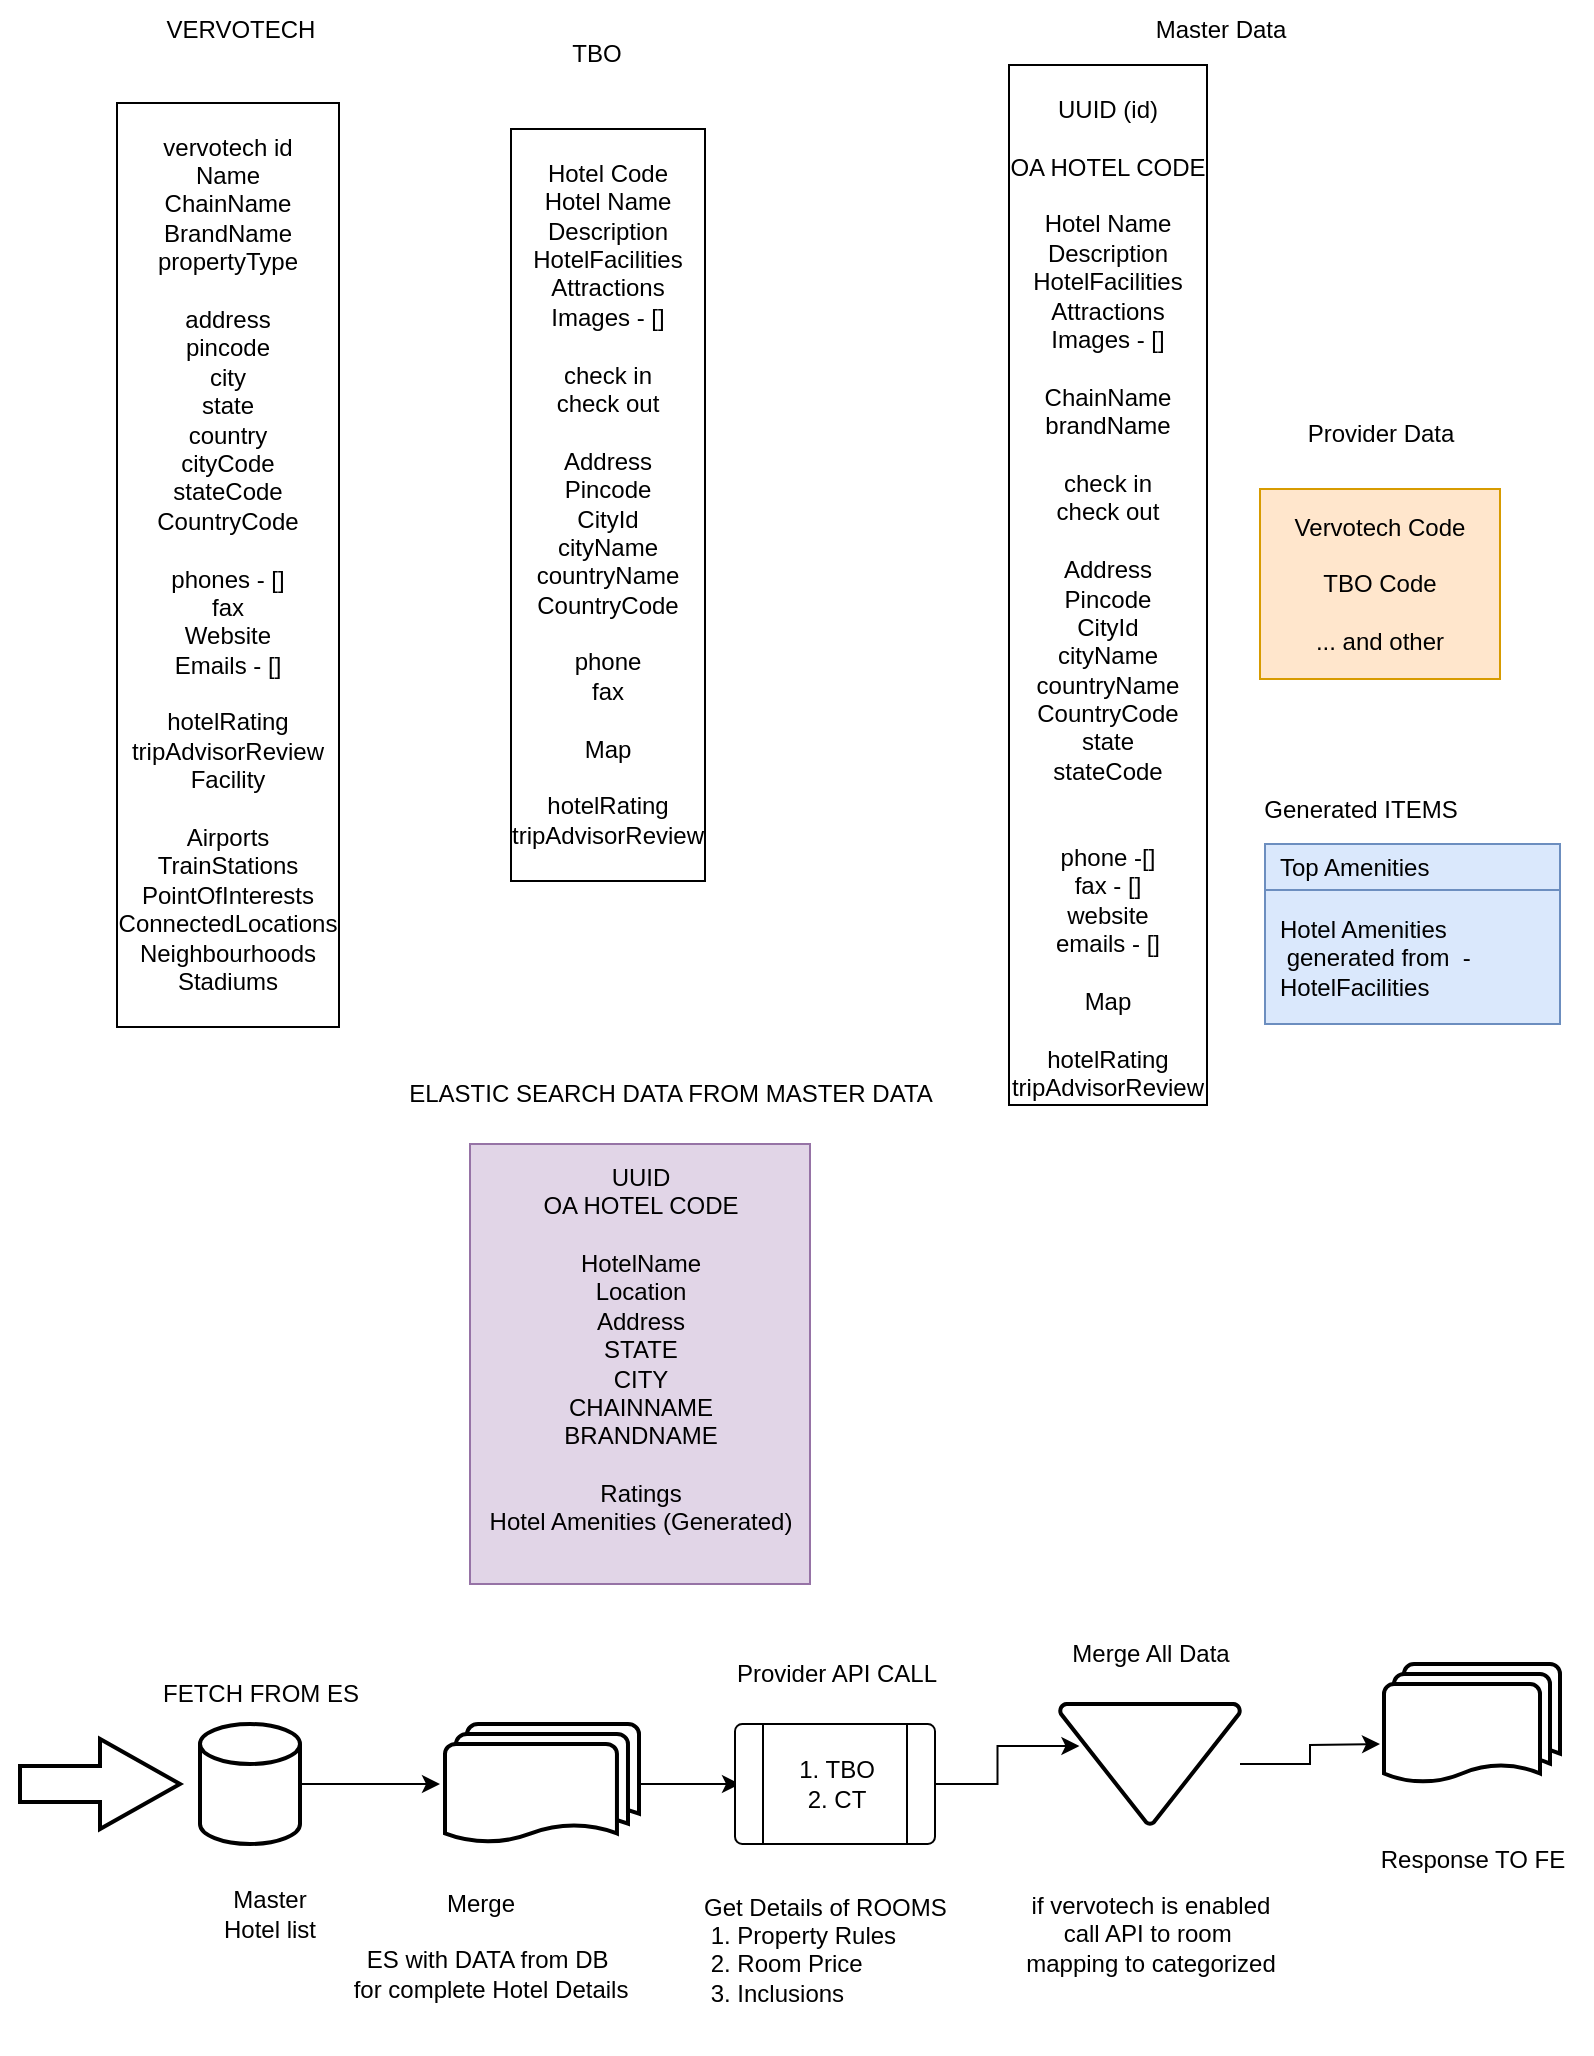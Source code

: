 <mxfile version="26.0.7">
  <diagram name="Page-1" id="1l9ma3UedYaZAsrvFTfW">
    <mxGraphModel dx="1080" dy="684" grid="1" gridSize="10" guides="1" tooltips="1" connect="1" arrows="1" fold="1" page="1" pageScale="1" pageWidth="827" pageHeight="1169" math="0" shadow="0">
      <root>
        <mxCell id="0" />
        <mxCell id="1" parent="0" />
        <mxCell id="kuVfV144gCx7UQeqjRTA-4" value="Master Hotel list" style="text;html=1;align=center;verticalAlign=middle;whiteSpace=wrap;rounded=0;" parent="1" vertex="1">
          <mxGeometry x="105" y="990" width="60" height="30" as="geometry" />
        </mxCell>
        <mxCell id="kuVfV144gCx7UQeqjRTA-6" value="&lt;br&gt;&lt;div&gt;vervotech id&lt;/div&gt;&lt;div&gt;Name&lt;/div&gt;&lt;div&gt;ChainName&lt;/div&gt;&lt;div&gt;&lt;span style=&quot;background-color: transparent; color: light-dark(rgb(0, 0, 0), rgb(255, 255, 255));&quot;&gt;BrandName&lt;/span&gt;&lt;/div&gt;&lt;div&gt;&lt;span style=&quot;background-color: transparent;&quot;&gt;propertyType&lt;/span&gt;&lt;/div&gt;&lt;div&gt;&lt;br&gt;&lt;/div&gt;&lt;div&gt;address&lt;/div&gt;&lt;div&gt;pincode&lt;/div&gt;&lt;div&gt;city&lt;/div&gt;&lt;div&gt;state&lt;/div&gt;&lt;div&gt;country&lt;/div&gt;&lt;div&gt;cityCode&lt;/div&gt;&lt;div&gt;stateCode&lt;/div&gt;&lt;div&gt;CountryCode&lt;/div&gt;&lt;div&gt;&lt;br&gt;&lt;/div&gt;&lt;div&gt;phones - []&lt;/div&gt;&lt;div&gt;fax&lt;/div&gt;&lt;div&gt;Website&lt;/div&gt;&lt;div&gt;Emails - []&lt;/div&gt;&lt;div&gt;&lt;br&gt;&lt;/div&gt;&lt;div&gt;hotelRating&lt;/div&gt;&lt;div&gt;tripAdvisorReview&lt;/div&gt;&lt;div&gt;Facility&lt;/div&gt;&lt;div&gt;&lt;br&gt;&lt;/div&gt;&lt;div&gt;Airports&lt;/div&gt;&lt;div&gt;TrainStations&lt;/div&gt;&lt;div&gt;&lt;div&gt;PointOfInterests&lt;/div&gt;&lt;div&gt;ConnectedLocations&lt;/div&gt;&lt;div&gt;Neighbourhoods&lt;/div&gt;&lt;div&gt;Stadiums&lt;/div&gt;&lt;/div&gt;&lt;div&gt;&lt;br&gt;&lt;/div&gt;" style="text;html=1;align=center;verticalAlign=middle;whiteSpace=wrap;rounded=0;labelBorderColor=default;" parent="1" vertex="1">
          <mxGeometry y="200" width="227.5" height="260" as="geometry" />
        </mxCell>
        <mxCell id="2rIzJHlfmxQ2hy1xVaPQ-25" value="VERVOTECH" style="text;html=1;align=center;verticalAlign=middle;resizable=0;points=[];autosize=1;strokeColor=none;fillColor=none;" vertex="1" parent="1">
          <mxGeometry x="70" y="48" width="100" height="30" as="geometry" />
        </mxCell>
        <mxCell id="2rIzJHlfmxQ2hy1xVaPQ-26" value="TBO" style="text;html=1;align=center;verticalAlign=middle;resizable=0;points=[];autosize=1;strokeColor=none;fillColor=none;" vertex="1" parent="1">
          <mxGeometry x="272.5" y="60" width="50" height="30" as="geometry" />
        </mxCell>
        <mxCell id="2rIzJHlfmxQ2hy1xVaPQ-27" value="&lt;br&gt;&lt;div&gt;Hotel Code&lt;/div&gt;&lt;div&gt;Hotel Name&lt;/div&gt;&lt;div&gt;Description&lt;/div&gt;&lt;div&gt;HotelFacilities&lt;/div&gt;&lt;div&gt;Attractions&lt;/div&gt;&lt;div&gt;Images - []&lt;/div&gt;&lt;div&gt;&lt;br&gt;&lt;/div&gt;&lt;div&gt;check in&lt;/div&gt;&lt;div&gt;check out&lt;/div&gt;&lt;div&gt;&lt;br&gt;&lt;/div&gt;&lt;div&gt;Address&lt;/div&gt;&lt;div&gt;Pincode&lt;/div&gt;&lt;div&gt;CityId&lt;/div&gt;&lt;div&gt;cityName&lt;/div&gt;&lt;div&gt;countryName&lt;/div&gt;&lt;div&gt;CountryCode&lt;/div&gt;&lt;div&gt;&lt;br&gt;&lt;/div&gt;&lt;div&gt;phone&lt;/div&gt;&lt;div&gt;fax&lt;/div&gt;&lt;div&gt;&lt;br&gt;&lt;/div&gt;&lt;div&gt;Map&lt;/div&gt;&lt;div&gt;&lt;br&gt;&lt;/div&gt;&lt;div&gt;hotelRating&lt;/div&gt;&lt;div&gt;tripAdvisorReview&lt;/div&gt;&lt;div&gt;&lt;br&gt;&lt;/div&gt;" style="text;html=1;align=center;verticalAlign=middle;whiteSpace=wrap;rounded=0;labelBorderColor=default;" vertex="1" parent="1">
          <mxGeometry x="190" y="170" width="227.5" height="260" as="geometry" />
        </mxCell>
        <mxCell id="2rIzJHlfmxQ2hy1xVaPQ-29" value="Master Data" style="text;html=1;align=center;verticalAlign=middle;resizable=0;points=[];autosize=1;strokeColor=none;fillColor=none;" vertex="1" parent="1">
          <mxGeometry x="565" y="48" width="90" height="30" as="geometry" />
        </mxCell>
        <mxCell id="2rIzJHlfmxQ2hy1xVaPQ-33" value="&lt;br&gt;&lt;div&gt;UUID (id)&lt;/div&gt;&lt;div&gt;&lt;br&gt;&lt;/div&gt;&lt;div&gt;OA HOTEL CODE&lt;/div&gt;&lt;div&gt;&lt;br&gt;&lt;/div&gt;&lt;div&gt;Hotel Name&lt;/div&gt;&lt;div&gt;Description&lt;/div&gt;&lt;div&gt;HotelFacilities&lt;/div&gt;&lt;div&gt;Attractions&lt;/div&gt;&lt;div&gt;Images - []&lt;/div&gt;&lt;div&gt;&lt;br&gt;&lt;/div&gt;&lt;div&gt;ChainName&lt;/div&gt;&lt;div&gt;brandName&lt;/div&gt;&lt;div&gt;&lt;br&gt;&lt;/div&gt;&lt;div&gt;check in&lt;/div&gt;&lt;div&gt;check out&lt;/div&gt;&lt;div&gt;&lt;br&gt;&lt;/div&gt;&lt;div&gt;Address&lt;/div&gt;&lt;div&gt;Pincode&lt;/div&gt;&lt;div&gt;CityId&lt;/div&gt;&lt;div&gt;cityName&lt;/div&gt;&lt;div&gt;countryName&lt;/div&gt;&lt;div&gt;CountryCode&lt;/div&gt;&lt;div&gt;state&lt;/div&gt;&lt;div&gt;stateCode&lt;/div&gt;&lt;div&gt;&lt;br&gt;&lt;/div&gt;&lt;div&gt;&lt;br&gt;&lt;/div&gt;&lt;div&gt;phone -[]&lt;/div&gt;&lt;div&gt;fax - []&lt;/div&gt;&lt;div&gt;website&lt;/div&gt;&lt;div&gt;emails - []&lt;/div&gt;&lt;div&gt;&lt;br&gt;&lt;/div&gt;&lt;div&gt;Map&lt;/div&gt;&lt;div&gt;&lt;br&gt;&lt;/div&gt;&lt;div&gt;hotelRating&lt;/div&gt;&lt;div&gt;tripAdvisorReview&lt;/div&gt;" style="text;html=1;align=center;verticalAlign=middle;whiteSpace=wrap;rounded=0;labelBorderColor=default;fillColor=none;strokeColor=none;" vertex="1" parent="1">
          <mxGeometry x="440" y="210" width="227.5" height="260" as="geometry" />
        </mxCell>
        <mxCell id="2rIzJHlfmxQ2hy1xVaPQ-34" value="Vervotech Code&lt;div&gt;&lt;br&gt;&lt;/div&gt;&lt;div&gt;TBO Code&lt;/div&gt;&lt;div&gt;&lt;br&gt;&lt;/div&gt;&lt;div&gt;... and other&lt;/div&gt;" style="whiteSpace=wrap;html=1;fillColor=#ffe6cc;strokeColor=#d79b00;" vertex="1" parent="1">
          <mxGeometry x="630" y="292.5" width="120" height="95" as="geometry" />
        </mxCell>
        <mxCell id="2rIzJHlfmxQ2hy1xVaPQ-36" value="Provider Data" style="text;html=1;align=center;verticalAlign=middle;resizable=0;points=[];autosize=1;strokeColor=none;fillColor=none;" vertex="1" parent="1">
          <mxGeometry x="640" y="250" width="100" height="30" as="geometry" />
        </mxCell>
        <mxCell id="2rIzJHlfmxQ2hy1xVaPQ-38" value="ELASTIC SEARCH DATA FROM MASTER DATA" style="text;html=1;align=center;verticalAlign=middle;resizable=0;points=[];autosize=1;strokeColor=none;fillColor=none;" vertex="1" parent="1">
          <mxGeometry x="190" y="580" width="290" height="30" as="geometry" />
        </mxCell>
        <mxCell id="2rIzJHlfmxQ2hy1xVaPQ-39" value="UUID&lt;div&gt;OA HOTEL CODE&lt;/div&gt;&lt;div&gt;&lt;br&gt;&lt;/div&gt;&lt;div&gt;HotelName&lt;/div&gt;&lt;div&gt;Location&lt;/div&gt;&lt;div&gt;Address&lt;/div&gt;&lt;div&gt;STATE&lt;/div&gt;&lt;div&gt;CITY&lt;/div&gt;&lt;div&gt;CHAINNAME&lt;/div&gt;&lt;div&gt;BRANDNAME&lt;/div&gt;&lt;div&gt;&lt;br&gt;&lt;/div&gt;&lt;div&gt;Ratings&lt;/div&gt;&lt;div&gt;Hotel Amenities (Generated)&lt;/div&gt;&lt;div&gt;&lt;br&gt;&lt;/div&gt;" style="text;html=1;align=center;verticalAlign=middle;resizable=0;points=[];autosize=1;strokeColor=#9673a6;fillColor=#e1d5e7;" vertex="1" parent="1">
          <mxGeometry x="235" y="620" width="170" height="220" as="geometry" />
        </mxCell>
        <mxCell id="2rIzJHlfmxQ2hy1xVaPQ-40" value="Generated ITEMS" style="text;html=1;align=center;verticalAlign=middle;resizable=0;points=[];autosize=1;strokeColor=none;fillColor=none;" vertex="1" parent="1">
          <mxGeometry x="620" y="438" width="120" height="30" as="geometry" />
        </mxCell>
        <mxCell id="2rIzJHlfmxQ2hy1xVaPQ-42" value="" style="shape=table;startSize=0;container=1;collapsible=0;childLayout=tableLayout;fontSize=11;fillColor=#dae8fc;strokeColor=#6c8ebf;labelBorderColor=none;align=center;" vertex="1" parent="1">
          <mxGeometry x="632.5" y="470" width="147.5" height="90" as="geometry" />
        </mxCell>
        <mxCell id="2rIzJHlfmxQ2hy1xVaPQ-43" value="" style="shape=tableRow;horizontal=0;startSize=0;swimlaneHead=0;swimlaneBody=0;strokeColor=inherit;top=0;left=0;bottom=0;right=0;collapsible=0;dropTarget=0;fillColor=none;points=[[0,0.5],[1,0.5]];portConstraint=eastwest;fontSize=16;" vertex="1" parent="2rIzJHlfmxQ2hy1xVaPQ-42">
          <mxGeometry width="147.5" height="23" as="geometry" />
        </mxCell>
        <mxCell id="2rIzJHlfmxQ2hy1xVaPQ-44" value="&lt;span style=&quot;text-align: center; text-wrap-mode: nowrap;&quot;&gt;Top Amenities&lt;/span&gt;" style="shape=partialRectangle;html=1;whiteSpace=wrap;connectable=0;strokeColor=inherit;overflow=hidden;fillColor=none;top=0;left=0;bottom=0;right=0;pointerEvents=1;fontSize=12;align=left;spacingLeft=5;" vertex="1" parent="2rIzJHlfmxQ2hy1xVaPQ-43">
          <mxGeometry width="148" height="23" as="geometry">
            <mxRectangle width="148" height="23" as="alternateBounds" />
          </mxGeometry>
        </mxCell>
        <mxCell id="2rIzJHlfmxQ2hy1xVaPQ-45" value="" style="shape=tableRow;horizontal=0;startSize=0;swimlaneHead=0;swimlaneBody=0;strokeColor=inherit;top=0;left=0;bottom=0;right=0;collapsible=0;dropTarget=0;fillColor=none;points=[[0,0.5],[1,0.5]];portConstraint=eastwest;fontSize=16;" vertex="1" parent="2rIzJHlfmxQ2hy1xVaPQ-42">
          <mxGeometry y="23" width="147.5" height="67" as="geometry" />
        </mxCell>
        <mxCell id="2rIzJHlfmxQ2hy1xVaPQ-46" value="&lt;span style=&quot;text-align: center; text-wrap-mode: nowrap;&quot;&gt;Hotel Amenities&amp;nbsp;&lt;/span&gt;&lt;div&gt;&lt;span style=&quot;text-align: center; text-wrap-mode: nowrap;&quot;&gt;&amp;nbsp;generated from&amp;nbsp; -&lt;/span&gt;&lt;span style=&quot;background-color: transparent; color: light-dark(rgb(0, 0, 0), rgb(255, 255, 255));&quot;&gt;HotelFacilities&lt;/span&gt;&lt;/div&gt;" style="shape=partialRectangle;html=1;whiteSpace=wrap;connectable=0;strokeColor=inherit;overflow=hidden;fillColor=none;top=0;left=0;bottom=0;right=0;pointerEvents=1;fontSize=12;align=left;spacingLeft=5;" vertex="1" parent="2rIzJHlfmxQ2hy1xVaPQ-45">
          <mxGeometry width="148" height="67" as="geometry">
            <mxRectangle width="148" height="67" as="alternateBounds" />
          </mxGeometry>
        </mxCell>
        <mxCell id="2rIzJHlfmxQ2hy1xVaPQ-57" value="FETCH FROM ES" style="text;html=1;align=center;verticalAlign=middle;resizable=0;points=[];autosize=1;strokeColor=none;fillColor=none;" vertex="1" parent="1">
          <mxGeometry x="70" y="880" width="120" height="30" as="geometry" />
        </mxCell>
        <mxCell id="2rIzJHlfmxQ2hy1xVaPQ-58" value="" style="strokeWidth=2;html=1;shape=mxgraph.flowchart.database;whiteSpace=wrap;" vertex="1" parent="1">
          <mxGeometry x="100" y="910" width="50" height="60" as="geometry" />
        </mxCell>
        <mxCell id="2rIzJHlfmxQ2hy1xVaPQ-60" style="edgeStyle=orthogonalEdgeStyle;rounded=0;orthogonalLoop=1;jettySize=auto;html=1;exitX=1;exitY=0.5;exitDx=0;exitDy=0;exitPerimeter=0;" edge="1" parent="1" source="2rIzJHlfmxQ2hy1xVaPQ-58">
          <mxGeometry relative="1" as="geometry">
            <mxPoint x="220" y="940" as="targetPoint" />
          </mxGeometry>
        </mxCell>
        <mxCell id="2rIzJHlfmxQ2hy1xVaPQ-61" value="Merge" style="text;html=1;align=center;verticalAlign=middle;resizable=0;points=[];autosize=1;strokeColor=none;fillColor=none;" vertex="1" parent="1">
          <mxGeometry x="210" y="985" width="60" height="30" as="geometry" />
        </mxCell>
        <mxCell id="2rIzJHlfmxQ2hy1xVaPQ-62" value="ES with DATA from DB&amp;nbsp;&lt;div&gt;for complete Hotel Details&lt;/div&gt;" style="text;html=1;align=center;verticalAlign=middle;resizable=0;points=[];autosize=1;strokeColor=none;fillColor=none;" vertex="1" parent="1">
          <mxGeometry x="165" y="1015" width="160" height="40" as="geometry" />
        </mxCell>
        <mxCell id="2rIzJHlfmxQ2hy1xVaPQ-68" style="edgeStyle=orthogonalEdgeStyle;rounded=0;orthogonalLoop=1;jettySize=auto;html=1;" edge="1" parent="1" source="2rIzJHlfmxQ2hy1xVaPQ-63">
          <mxGeometry relative="1" as="geometry">
            <mxPoint x="370" y="940" as="targetPoint" />
          </mxGeometry>
        </mxCell>
        <mxCell id="2rIzJHlfmxQ2hy1xVaPQ-63" value="" style="strokeWidth=2;html=1;shape=mxgraph.flowchart.multi-document;whiteSpace=wrap;" vertex="1" parent="1">
          <mxGeometry x="222.5" y="910" width="97" height="60" as="geometry" />
        </mxCell>
        <mxCell id="2rIzJHlfmxQ2hy1xVaPQ-73" style="edgeStyle=orthogonalEdgeStyle;rounded=0;orthogonalLoop=1;jettySize=auto;html=1;exitX=1;exitY=0.5;exitDx=0;exitDy=0;entryX=0.108;entryY=0.35;entryDx=0;entryDy=0;entryPerimeter=0;" edge="1" parent="1" source="2rIzJHlfmxQ2hy1xVaPQ-67" target="2rIzJHlfmxQ2hy1xVaPQ-75">
          <mxGeometry relative="1" as="geometry">
            <mxPoint x="520" y="900" as="targetPoint" />
          </mxGeometry>
        </mxCell>
        <mxCell id="2rIzJHlfmxQ2hy1xVaPQ-67" value="" style="verticalLabelPosition=bottom;verticalAlign=top;html=1;shape=process;whiteSpace=wrap;rounded=1;size=0.14;arcSize=6;" vertex="1" parent="1">
          <mxGeometry x="367.5" y="910" width="100" height="60" as="geometry" />
        </mxCell>
        <mxCell id="2rIzJHlfmxQ2hy1xVaPQ-69" value="Provider API CALL" style="text;html=1;align=center;verticalAlign=middle;resizable=0;points=[];autosize=1;strokeColor=none;fillColor=none;" vertex="1" parent="1">
          <mxGeometry x="357.5" y="870" width="120" height="30" as="geometry" />
        </mxCell>
        <mxCell id="2rIzJHlfmxQ2hy1xVaPQ-70" value="1. TBO&lt;br&gt;2. CT" style="text;html=1;align=center;verticalAlign=middle;resizable=0;points=[];autosize=1;strokeColor=none;fillColor=none;" vertex="1" parent="1">
          <mxGeometry x="387.5" y="920" width="60" height="40" as="geometry" />
        </mxCell>
        <mxCell id="2rIzJHlfmxQ2hy1xVaPQ-71" value="Get Details of ROOMS&amp;nbsp;&lt;div&gt;&amp;nbsp;1. Property Rules&lt;/div&gt;&lt;div&gt;&amp;nbsp;2. Room Price&lt;/div&gt;&lt;div&gt;&amp;nbsp;3. Inclusions&lt;/div&gt;&lt;div&gt;&lt;br&gt;&lt;/div&gt;" style="text;html=1;align=left;verticalAlign=middle;resizable=0;points=[];autosize=1;strokeColor=none;fillColor=none;" vertex="1" parent="1">
          <mxGeometry x="350" y="985" width="150" height="90" as="geometry" />
        </mxCell>
        <mxCell id="2rIzJHlfmxQ2hy1xVaPQ-77" style="edgeStyle=orthogonalEdgeStyle;rounded=0;orthogonalLoop=1;jettySize=auto;html=1;" edge="1" parent="1" source="2rIzJHlfmxQ2hy1xVaPQ-75">
          <mxGeometry relative="1" as="geometry">
            <mxPoint x="690" y="920" as="targetPoint" />
          </mxGeometry>
        </mxCell>
        <mxCell id="2rIzJHlfmxQ2hy1xVaPQ-75" value="" style="strokeWidth=2;html=1;shape=mxgraph.flowchart.merge_or_storage;whiteSpace=wrap;" vertex="1" parent="1">
          <mxGeometry x="530" y="900" width="90" height="60" as="geometry" />
        </mxCell>
        <mxCell id="2rIzJHlfmxQ2hy1xVaPQ-76" value="Merge All Data" style="text;html=1;align=center;verticalAlign=middle;resizable=0;points=[];autosize=1;strokeColor=none;fillColor=none;" vertex="1" parent="1">
          <mxGeometry x="525" y="860" width="100" height="30" as="geometry" />
        </mxCell>
        <mxCell id="2rIzJHlfmxQ2hy1xVaPQ-78" value="" style="strokeWidth=2;html=1;shape=mxgraph.flowchart.multi-document;whiteSpace=wrap;" vertex="1" parent="1">
          <mxGeometry x="692" y="880" width="88" height="60" as="geometry" />
        </mxCell>
        <mxCell id="2rIzJHlfmxQ2hy1xVaPQ-80" value="" style="verticalLabelPosition=bottom;verticalAlign=top;html=1;strokeWidth=2;shape=mxgraph.arrows2.arrow;dy=0.6;dx=40;notch=0;" vertex="1" parent="1">
          <mxGeometry x="10" y="917.5" width="80" height="45" as="geometry" />
        </mxCell>
        <mxCell id="2rIzJHlfmxQ2hy1xVaPQ-82" value="Response TO FE" style="text;html=1;align=center;verticalAlign=middle;resizable=0;points=[];autosize=1;strokeColor=none;fillColor=none;" vertex="1" parent="1">
          <mxGeometry x="676" y="962.5" width="120" height="30" as="geometry" />
        </mxCell>
        <mxCell id="2rIzJHlfmxQ2hy1xVaPQ-83" value="if vervotech is enabled&lt;div&gt;call API to room&amp;nbsp;&lt;/div&gt;&lt;div&gt;mapping to categorized&lt;/div&gt;" style="text;html=1;align=center;verticalAlign=middle;resizable=0;points=[];autosize=1;strokeColor=none;fillColor=none;" vertex="1" parent="1">
          <mxGeometry x="500" y="985" width="150" height="60" as="geometry" />
        </mxCell>
      </root>
    </mxGraphModel>
  </diagram>
</mxfile>
